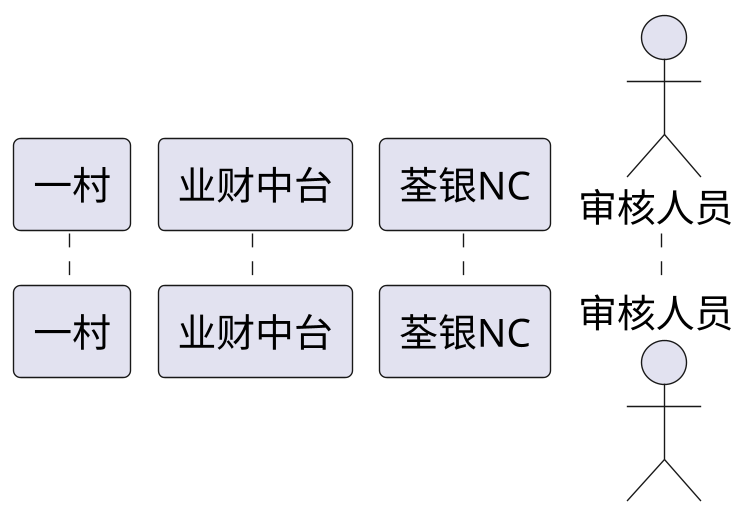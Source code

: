 @startuml
'https://plantuml.com/sequence-diagram
scale 750 width
participant 一村 as yicun
participant 业财中台 as zt
participant 荃银NC as nc
actor 审核人员 as admin

'== 推送客户数据 ==
'yicun -> yicun : 定时任务获取未推送客户
'activate yicun
'loop n次
'    yicun -> zt : 推送客户信息
'    activate zt
'    alt 推送成功
'        zt -->yicun : 推送成功
'    else 某种原因失败了
'        zt -->yicun : 返回失败原因
'    end
'    deactivate zt
'end
'deactivate yicun
'
'== 人工审核 ==
'admin -> nc : 人工审核
'activate nc
'alt 审核通过
'activate zt
'        nc --> zt : 审核通过
'    else 审核失败
'        nc --> zt : 审核失败
'        zt --> yicun :  推送失败原因
'deactivate zt
'deactivate nc
'end
'== 查询已推送客户是否成功 ==
'yicun -> zt : 定时任务获取增量客户
'activate yicun
'activate zt
'loop n次
'    yicun -> yicun : 更新客户推送标记/信息
'end
'deactivate yicun
'deactivate zt

@enduml
